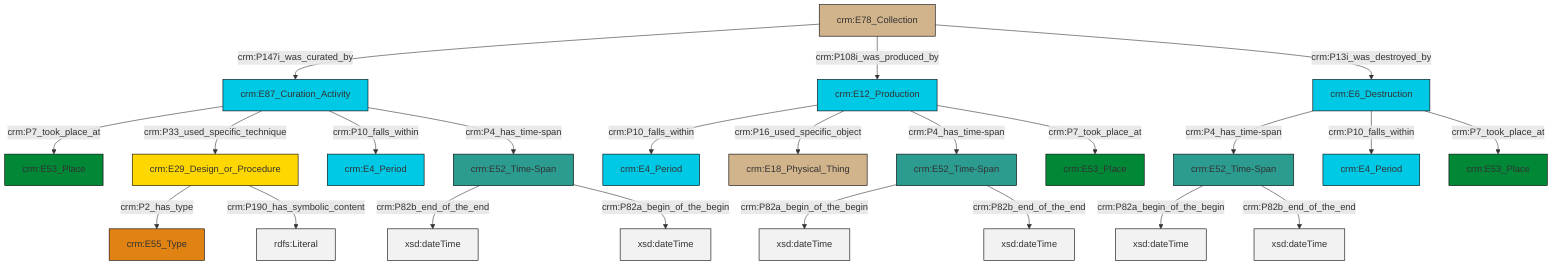 graph TD
classDef Literal fill:#f2f2f2,stroke:#000000;
classDef CRM_Entity fill:#FFFFFF,stroke:#000000;
classDef Temporal_Entity fill:#00C9E6, stroke:#000000;
classDef Type fill:#E18312, stroke:#000000;
classDef Time-Span fill:#2C9C91, stroke:#000000;
classDef Appellation fill:#FFEB7F, stroke:#000000;
classDef Place fill:#008836, stroke:#000000;
classDef Persistent_Item fill:#B266B2, stroke:#000000;
classDef Conceptual_Object fill:#FFD700, stroke:#000000;
classDef Physical_Thing fill:#D2B48C, stroke:#000000;
classDef Actor fill:#f58aad, stroke:#000000;
classDef PC_Classes fill:#4ce600, stroke:#000000;
classDef Multi fill:#cccccc,stroke:#000000;

0["crm:E12_Production"]:::Temporal_Entity -->|crm:P10_falls_within| 1["crm:E4_Period"]:::Temporal_Entity
2["crm:E52_Time-Span"]:::Time-Span -->|crm:P82a_begin_of_the_begin| 3[xsd:dateTime]:::Literal
0["crm:E12_Production"]:::Temporal_Entity -->|crm:P16_used_specific_object| 4["crm:E18_Physical_Thing"]:::Physical_Thing
7["crm:E52_Time-Span"]:::Time-Span -->|crm:P82b_end_of_the_end| 8[xsd:dateTime]:::Literal
10["crm:E87_Curation_Activity"]:::Temporal_Entity -->|crm:P7_took_place_at| 11["crm:E53_Place"]:::Place
12["crm:E29_Design_or_Procedure"]:::Conceptual_Object -->|crm:P2_has_type| 13["crm:E55_Type"]:::Type
7["crm:E52_Time-Span"]:::Time-Span -->|crm:P82a_begin_of_the_begin| 17[xsd:dateTime]:::Literal
10["crm:E87_Curation_Activity"]:::Temporal_Entity -->|crm:P33_used_specific_technique| 12["crm:E29_Design_or_Procedure"]:::Conceptual_Object
20["crm:E78_Collection"]:::Physical_Thing -->|crm:P147i_was_curated_by| 10["crm:E87_Curation_Activity"]:::Temporal_Entity
18["crm:E6_Destruction"]:::Temporal_Entity -->|crm:P4_has_time-span| 23["crm:E52_Time-Span"]:::Time-Span
10["crm:E87_Curation_Activity"]:::Temporal_Entity -->|crm:P10_falls_within| 24["crm:E4_Period"]:::Temporal_Entity
10["crm:E87_Curation_Activity"]:::Temporal_Entity -->|crm:P4_has_time-span| 7["crm:E52_Time-Span"]:::Time-Span
0["crm:E12_Production"]:::Temporal_Entity -->|crm:P4_has_time-span| 2["crm:E52_Time-Span"]:::Time-Span
20["crm:E78_Collection"]:::Physical_Thing -->|crm:P108i_was_produced_by| 0["crm:E12_Production"]:::Temporal_Entity
20["crm:E78_Collection"]:::Physical_Thing -->|crm:P13i_was_destroyed_by| 18["crm:E6_Destruction"]:::Temporal_Entity
18["crm:E6_Destruction"]:::Temporal_Entity -->|crm:P10_falls_within| 28["crm:E4_Period"]:::Temporal_Entity
12["crm:E29_Design_or_Procedure"]:::Conceptual_Object -->|crm:P190_has_symbolic_content| 33[rdfs:Literal]:::Literal
2["crm:E52_Time-Span"]:::Time-Span -->|crm:P82b_end_of_the_end| 35[xsd:dateTime]:::Literal
23["crm:E52_Time-Span"]:::Time-Span -->|crm:P82a_begin_of_the_begin| 36[xsd:dateTime]:::Literal
18["crm:E6_Destruction"]:::Temporal_Entity -->|crm:P7_took_place_at| 5["crm:E53_Place"]:::Place
23["crm:E52_Time-Span"]:::Time-Span -->|crm:P82b_end_of_the_end| 38[xsd:dateTime]:::Literal
0["crm:E12_Production"]:::Temporal_Entity -->|crm:P7_took_place_at| 15["crm:E53_Place"]:::Place